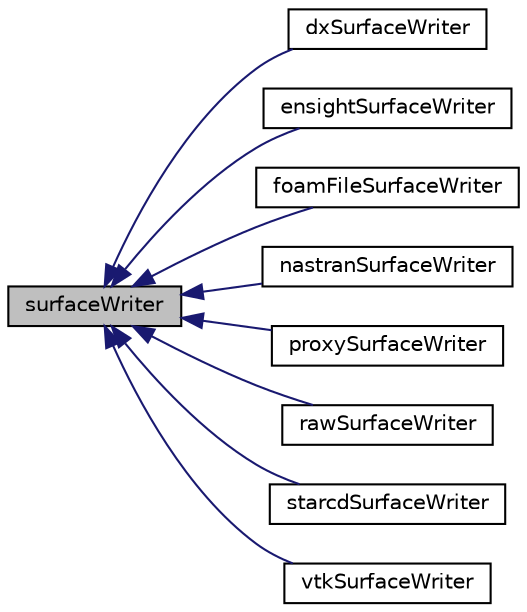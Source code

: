 digraph "surfaceWriter"
{
  bgcolor="transparent";
  edge [fontname="Helvetica",fontsize="10",labelfontname="Helvetica",labelfontsize="10"];
  node [fontname="Helvetica",fontsize="10",shape=record];
  rankdir="LR";
  Node1 [label="surfaceWriter",height=0.2,width=0.4,color="black", fillcolor="grey75", style="filled", fontcolor="black"];
  Node1 -> Node2 [dir="back",color="midnightblue",fontsize="10",style="solid",fontname="Helvetica"];
  Node2 [label="dxSurfaceWriter",height=0.2,width=0.4,color="black",URL="$a00593.html",tooltip="A surfaceWriter for OpenDX format. "];
  Node1 -> Node3 [dir="back",color="midnightblue",fontsize="10",style="solid",fontname="Helvetica"];
  Node3 [label="ensightSurfaceWriter",height=0.2,width=0.4,color="black",URL="$a00659.html",tooltip="A surfaceWriter for Ensight format. "];
  Node1 -> Node4 [dir="back",color="midnightblue",fontsize="10",style="solid",fontname="Helvetica"];
  Node4 [label="foamFileSurfaceWriter",height=0.2,width=0.4,color="black",URL="$a00850.html",tooltip="A surfaceWriter for foamFiles. "];
  Node1 -> Node5 [dir="back",color="midnightblue",fontsize="10",style="solid",fontname="Helvetica"];
  Node5 [label="nastranSurfaceWriter",height=0.2,width=0.4,color="black",URL="$a01571.html",tooltip="A surface writer for the Nastran file format - both surface mesh and fields. "];
  Node1 -> Node6 [dir="back",color="midnightblue",fontsize="10",style="solid",fontname="Helvetica"];
  Node6 [label="proxySurfaceWriter",height=0.2,width=0.4,color="black",URL="$a02004.html",tooltip="A surfaceWriter that writes the geometry via the MeshedSurfaceProxy, but which does not support any f..."];
  Node1 -> Node7 [dir="back",color="midnightblue",fontsize="10",style="solid",fontname="Helvetica"];
  Node7 [label="rawSurfaceWriter",height=0.2,width=0.4,color="black",URL="$a02074.html",tooltip="A surfaceWriter for raw output. "];
  Node1 -> Node8 [dir="back",color="midnightblue",fontsize="10",style="solid",fontname="Helvetica"];
  Node8 [label="starcdSurfaceWriter",height=0.2,width=0.4,color="black",URL="$a02432.html",tooltip="A surfaceWriter for STARCD files. "];
  Node1 -> Node9 [dir="back",color="midnightblue",fontsize="10",style="solid",fontname="Helvetica"];
  Node9 [label="vtkSurfaceWriter",height=0.2,width=0.4,color="black",URL="$a02818.html",tooltip="A surfaceWriter for VTK legacy format. "];
}
